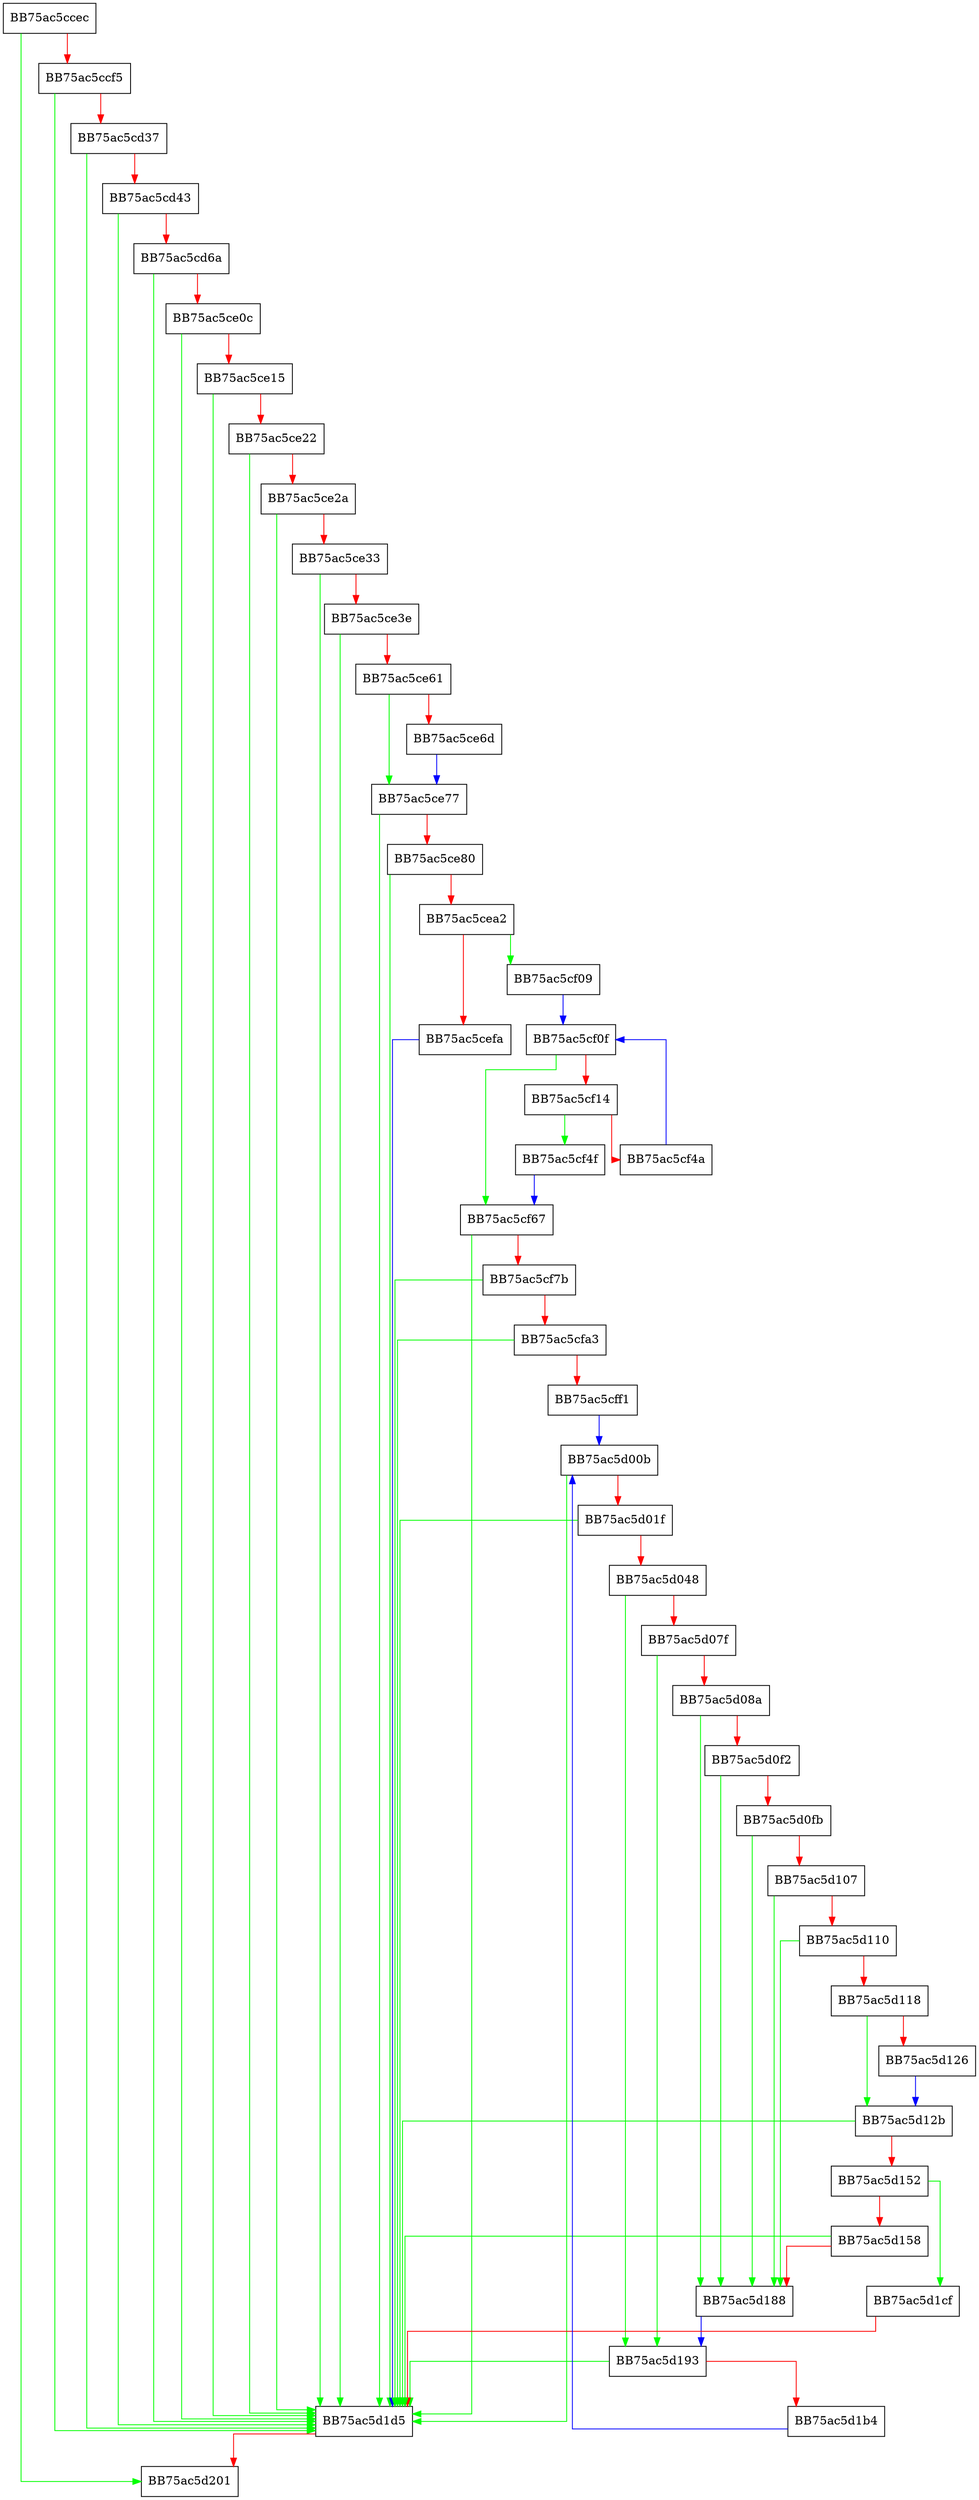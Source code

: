 digraph ParseCarbonCFRG {
  node [shape="box"];
  graph [splines=ortho];
  BB75ac5ccec -> BB75ac5d201 [color="green"];
  BB75ac5ccec -> BB75ac5ccf5 [color="red"];
  BB75ac5ccf5 -> BB75ac5d1d5 [color="green"];
  BB75ac5ccf5 -> BB75ac5cd37 [color="red"];
  BB75ac5cd37 -> BB75ac5d1d5 [color="green"];
  BB75ac5cd37 -> BB75ac5cd43 [color="red"];
  BB75ac5cd43 -> BB75ac5d1d5 [color="green"];
  BB75ac5cd43 -> BB75ac5cd6a [color="red"];
  BB75ac5cd6a -> BB75ac5d1d5 [color="green"];
  BB75ac5cd6a -> BB75ac5ce0c [color="red"];
  BB75ac5ce0c -> BB75ac5d1d5 [color="green"];
  BB75ac5ce0c -> BB75ac5ce15 [color="red"];
  BB75ac5ce15 -> BB75ac5d1d5 [color="green"];
  BB75ac5ce15 -> BB75ac5ce22 [color="red"];
  BB75ac5ce22 -> BB75ac5d1d5 [color="green"];
  BB75ac5ce22 -> BB75ac5ce2a [color="red"];
  BB75ac5ce2a -> BB75ac5d1d5 [color="green"];
  BB75ac5ce2a -> BB75ac5ce33 [color="red"];
  BB75ac5ce33 -> BB75ac5d1d5 [color="green"];
  BB75ac5ce33 -> BB75ac5ce3e [color="red"];
  BB75ac5ce3e -> BB75ac5d1d5 [color="green"];
  BB75ac5ce3e -> BB75ac5ce61 [color="red"];
  BB75ac5ce61 -> BB75ac5ce77 [color="green"];
  BB75ac5ce61 -> BB75ac5ce6d [color="red"];
  BB75ac5ce6d -> BB75ac5ce77 [color="blue"];
  BB75ac5ce77 -> BB75ac5d1d5 [color="green"];
  BB75ac5ce77 -> BB75ac5ce80 [color="red"];
  BB75ac5ce80 -> BB75ac5d1d5 [color="green"];
  BB75ac5ce80 -> BB75ac5cea2 [color="red"];
  BB75ac5cea2 -> BB75ac5cf09 [color="green"];
  BB75ac5cea2 -> BB75ac5cefa [color="red"];
  BB75ac5cefa -> BB75ac5d1d5 [color="blue"];
  BB75ac5cf09 -> BB75ac5cf0f [color="blue"];
  BB75ac5cf0f -> BB75ac5cf67 [color="green"];
  BB75ac5cf0f -> BB75ac5cf14 [color="red"];
  BB75ac5cf14 -> BB75ac5cf4f [color="green"];
  BB75ac5cf14 -> BB75ac5cf4a [color="red"];
  BB75ac5cf4a -> BB75ac5cf0f [color="blue"];
  BB75ac5cf4f -> BB75ac5cf67 [color="blue"];
  BB75ac5cf67 -> BB75ac5d1d5 [color="green"];
  BB75ac5cf67 -> BB75ac5cf7b [color="red"];
  BB75ac5cf7b -> BB75ac5d1d5 [color="green"];
  BB75ac5cf7b -> BB75ac5cfa3 [color="red"];
  BB75ac5cfa3 -> BB75ac5d1d5 [color="green"];
  BB75ac5cfa3 -> BB75ac5cff1 [color="red"];
  BB75ac5cff1 -> BB75ac5d00b [color="blue"];
  BB75ac5d00b -> BB75ac5d1d5 [color="green"];
  BB75ac5d00b -> BB75ac5d01f [color="red"];
  BB75ac5d01f -> BB75ac5d1d5 [color="green"];
  BB75ac5d01f -> BB75ac5d048 [color="red"];
  BB75ac5d048 -> BB75ac5d193 [color="green"];
  BB75ac5d048 -> BB75ac5d07f [color="red"];
  BB75ac5d07f -> BB75ac5d193 [color="green"];
  BB75ac5d07f -> BB75ac5d08a [color="red"];
  BB75ac5d08a -> BB75ac5d188 [color="green"];
  BB75ac5d08a -> BB75ac5d0f2 [color="red"];
  BB75ac5d0f2 -> BB75ac5d188 [color="green"];
  BB75ac5d0f2 -> BB75ac5d0fb [color="red"];
  BB75ac5d0fb -> BB75ac5d188 [color="green"];
  BB75ac5d0fb -> BB75ac5d107 [color="red"];
  BB75ac5d107 -> BB75ac5d188 [color="green"];
  BB75ac5d107 -> BB75ac5d110 [color="red"];
  BB75ac5d110 -> BB75ac5d188 [color="green"];
  BB75ac5d110 -> BB75ac5d118 [color="red"];
  BB75ac5d118 -> BB75ac5d12b [color="green"];
  BB75ac5d118 -> BB75ac5d126 [color="red"];
  BB75ac5d126 -> BB75ac5d12b [color="blue"];
  BB75ac5d12b -> BB75ac5d1d5 [color="green"];
  BB75ac5d12b -> BB75ac5d152 [color="red"];
  BB75ac5d152 -> BB75ac5d1cf [color="green"];
  BB75ac5d152 -> BB75ac5d158 [color="red"];
  BB75ac5d158 -> BB75ac5d1d5 [color="green"];
  BB75ac5d158 -> BB75ac5d188 [color="red"];
  BB75ac5d188 -> BB75ac5d193 [color="blue"];
  BB75ac5d193 -> BB75ac5d1d5 [color="green"];
  BB75ac5d193 -> BB75ac5d1b4 [color="red"];
  BB75ac5d1b4 -> BB75ac5d00b [color="blue"];
  BB75ac5d1cf -> BB75ac5d1d5 [color="red"];
  BB75ac5d1d5 -> BB75ac5d201 [color="red"];
}
